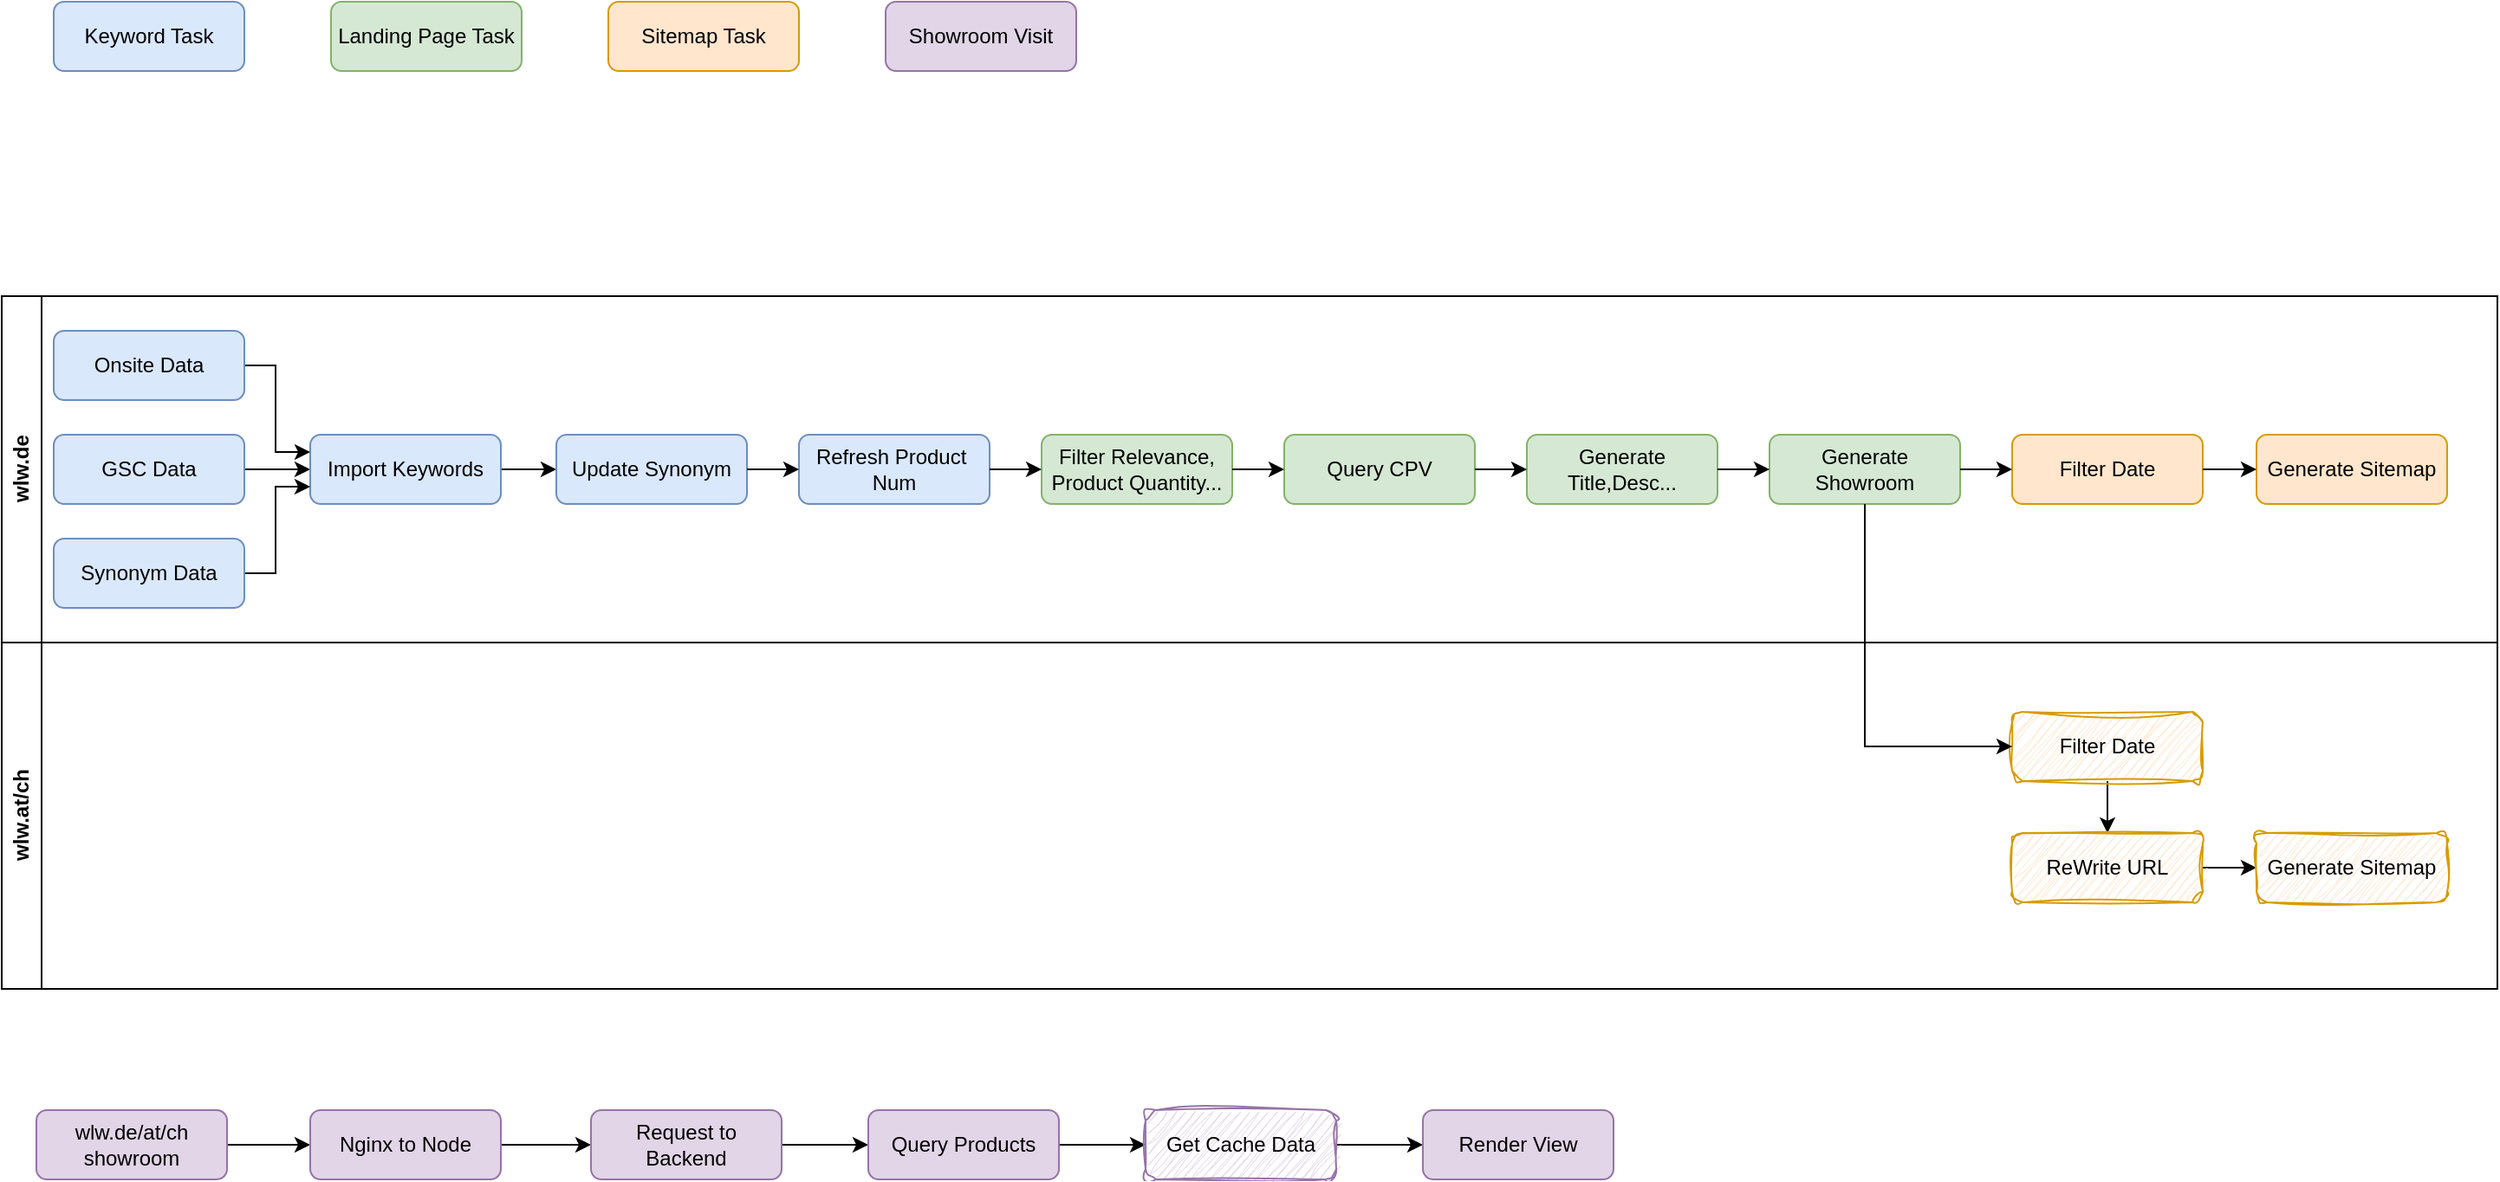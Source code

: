 <mxfile version="24.6.5" type="github">
  <diagram name="第 1 页" id="jG19IUmVy9Ibwl2JppEb">
    <mxGraphModel dx="2261" dy="1831" grid="1" gridSize="10" guides="1" tooltips="1" connect="1" arrows="1" fold="1" page="1" pageScale="1" pageWidth="827" pageHeight="1169" math="0" shadow="0">
      <root>
        <mxCell id="0" />
        <mxCell id="1" parent="0" />
        <mxCell id="WMnc36DvNBl2Il8oLrHu-1" style="edgeStyle=orthogonalEdgeStyle;rounded=0;orthogonalLoop=1;jettySize=auto;html=1;exitX=1;exitY=0.5;exitDx=0;exitDy=0;entryX=0;entryY=0.5;entryDx=0;entryDy=0;" parent="1" source="WMnc36DvNBl2Il8oLrHu-2" target="WMnc36DvNBl2Il8oLrHu-4" edge="1">
          <mxGeometry relative="1" as="geometry" />
        </mxCell>
        <mxCell id="WMnc36DvNBl2Il8oLrHu-2" value="GSC Data" style="rounded=1;whiteSpace=wrap;html=1;fillColor=#dae8fc;strokeColor=#6c8ebf;" parent="1" vertex="1">
          <mxGeometry x="-30" y="130" width="110" height="40" as="geometry" />
        </mxCell>
        <mxCell id="WMnc36DvNBl2Il8oLrHu-3" style="edgeStyle=orthogonalEdgeStyle;rounded=0;orthogonalLoop=1;jettySize=auto;html=1;exitX=1;exitY=0.5;exitDx=0;exitDy=0;entryX=0;entryY=0.5;entryDx=0;entryDy=0;" parent="1" source="WMnc36DvNBl2Il8oLrHu-4" target="WMnc36DvNBl2Il8oLrHu-6" edge="1">
          <mxGeometry relative="1" as="geometry" />
        </mxCell>
        <mxCell id="WMnc36DvNBl2Il8oLrHu-4" value="Import Keywords" style="rounded=1;whiteSpace=wrap;html=1;fillColor=#dae8fc;strokeColor=#6c8ebf;" parent="1" vertex="1">
          <mxGeometry x="118" y="130" width="110" height="40" as="geometry" />
        </mxCell>
        <mxCell id="WMnc36DvNBl2Il8oLrHu-30" value="Keyword Task" style="rounded=1;whiteSpace=wrap;html=1;fillColor=#dae8fc;strokeColor=#6c8ebf;" parent="1" vertex="1">
          <mxGeometry x="-30" y="-120" width="110" height="40" as="geometry" />
        </mxCell>
        <mxCell id="WMnc36DvNBl2Il8oLrHu-31" value="Landing Page Task" style="rounded=1;whiteSpace=wrap;html=1;fillColor=#d5e8d4;strokeColor=#82b366;" parent="1" vertex="1">
          <mxGeometry x="130" y="-120" width="110" height="40" as="geometry" />
        </mxCell>
        <mxCell id="WMnc36DvNBl2Il8oLrHu-32" value="Sitemap Task" style="rounded=1;whiteSpace=wrap;html=1;fillColor=#ffe6cc;strokeColor=#d79b00;" parent="1" vertex="1">
          <mxGeometry x="290" y="-120" width="110" height="40" as="geometry" />
        </mxCell>
        <mxCell id="WMnc36DvNBl2Il8oLrHu-44" style="edgeStyle=orthogonalEdgeStyle;rounded=0;orthogonalLoop=1;jettySize=auto;html=1;exitX=1;exitY=0.5;exitDx=0;exitDy=0;entryX=0;entryY=0.25;entryDx=0;entryDy=0;" parent="1" source="WMnc36DvNBl2Il8oLrHu-42" target="WMnc36DvNBl2Il8oLrHu-4" edge="1">
          <mxGeometry relative="1" as="geometry">
            <Array as="points">
              <mxPoint x="98" y="90" />
              <mxPoint x="98" y="140" />
            </Array>
          </mxGeometry>
        </mxCell>
        <mxCell id="WMnc36DvNBl2Il8oLrHu-42" value="Onsite Data" style="rounded=1;whiteSpace=wrap;html=1;fillColor=#dae8fc;strokeColor=#6c8ebf;" parent="1" vertex="1">
          <mxGeometry x="-30" y="70" width="110" height="40" as="geometry" />
        </mxCell>
        <mxCell id="WMnc36DvNBl2Il8oLrHu-45" style="edgeStyle=orthogonalEdgeStyle;rounded=0;orthogonalLoop=1;jettySize=auto;html=1;exitX=1;exitY=0.5;exitDx=0;exitDy=0;entryX=0;entryY=0.75;entryDx=0;entryDy=0;" parent="1" source="WMnc36DvNBl2Il8oLrHu-43" target="WMnc36DvNBl2Il8oLrHu-4" edge="1">
          <mxGeometry relative="1" as="geometry">
            <Array as="points">
              <mxPoint x="98" y="210" />
              <mxPoint x="98" y="160" />
            </Array>
          </mxGeometry>
        </mxCell>
        <mxCell id="WMnc36DvNBl2Il8oLrHu-43" value="Synonym Data" style="rounded=1;whiteSpace=wrap;html=1;fillColor=#dae8fc;strokeColor=#6c8ebf;" parent="1" vertex="1">
          <mxGeometry x="-30" y="190" width="110" height="40" as="geometry" />
        </mxCell>
        <mxCell id="WMnc36DvNBl2Il8oLrHu-53" value="wlw.de" style="swimlane;horizontal=0;whiteSpace=wrap;html=1;" parent="1" vertex="1">
          <mxGeometry x="-60" y="50" width="1440" height="200" as="geometry" />
        </mxCell>
        <mxCell id="WMnc36DvNBl2Il8oLrHu-54" value="wlw.at/ch" style="swimlane;horizontal=0;whiteSpace=wrap;html=1;" parent="WMnc36DvNBl2Il8oLrHu-53" vertex="1">
          <mxGeometry y="200" width="1440" height="200" as="geometry" />
        </mxCell>
        <mxCell id="WMnc36DvNBl2Il8oLrHu-59" style="edgeStyle=orthogonalEdgeStyle;rounded=0;orthogonalLoop=1;jettySize=auto;html=1;exitX=0.5;exitY=1;exitDx=0;exitDy=0;entryX=0.5;entryY=0;entryDx=0;entryDy=0;" parent="WMnc36DvNBl2Il8oLrHu-54" source="WMnc36DvNBl2Il8oLrHu-55" target="WMnc36DvNBl2Il8oLrHu-56" edge="1">
          <mxGeometry relative="1" as="geometry" />
        </mxCell>
        <mxCell id="WMnc36DvNBl2Il8oLrHu-55" value="Filter Date" style="rounded=1;whiteSpace=wrap;html=1;fillColor=#ffe6cc;strokeColor=#d79b00;sketch=1;curveFitting=1;jiggle=2;" parent="WMnc36DvNBl2Il8oLrHu-54" vertex="1">
          <mxGeometry x="1160" y="40" width="110" height="40" as="geometry" />
        </mxCell>
        <mxCell id="WMnc36DvNBl2Il8oLrHu-60" style="edgeStyle=orthogonalEdgeStyle;rounded=0;orthogonalLoop=1;jettySize=auto;html=1;exitX=1;exitY=0.5;exitDx=0;exitDy=0;entryX=0;entryY=0.5;entryDx=0;entryDy=0;" parent="WMnc36DvNBl2Il8oLrHu-54" source="WMnc36DvNBl2Il8oLrHu-56" target="WMnc36DvNBl2Il8oLrHu-57" edge="1">
          <mxGeometry relative="1" as="geometry" />
        </mxCell>
        <mxCell id="WMnc36DvNBl2Il8oLrHu-56" value="ReWrite URL" style="rounded=1;whiteSpace=wrap;html=1;fillColor=#ffe6cc;strokeColor=#d79b00;sketch=1;curveFitting=1;jiggle=2;" parent="WMnc36DvNBl2Il8oLrHu-54" vertex="1">
          <mxGeometry x="1160" y="110" width="110" height="40" as="geometry" />
        </mxCell>
        <mxCell id="WMnc36DvNBl2Il8oLrHu-57" value="Generate Sitemap" style="rounded=1;whiteSpace=wrap;html=1;fillColor=#ffe6cc;strokeColor=#d79b00;sketch=1;curveFitting=1;jiggle=2;" parent="WMnc36DvNBl2Il8oLrHu-54" vertex="1">
          <mxGeometry x="1301" y="110" width="110" height="40" as="geometry" />
        </mxCell>
        <mxCell id="WMnc36DvNBl2Il8oLrHu-6" value="Update Synonym" style="rounded=1;whiteSpace=wrap;html=1;fillColor=#dae8fc;strokeColor=#6c8ebf;" parent="WMnc36DvNBl2Il8oLrHu-53" vertex="1">
          <mxGeometry x="320" y="80" width="110" height="40" as="geometry" />
        </mxCell>
        <mxCell id="WMnc36DvNBl2Il8oLrHu-41" value="Refresh Product&amp;nbsp; Num" style="rounded=1;whiteSpace=wrap;html=1;fillColor=#dae8fc;strokeColor=#6c8ebf;" parent="WMnc36DvNBl2Il8oLrHu-53" vertex="1">
          <mxGeometry x="460" y="80" width="110" height="40" as="geometry" />
        </mxCell>
        <mxCell id="WMnc36DvNBl2Il8oLrHu-5" style="edgeStyle=orthogonalEdgeStyle;rounded=0;orthogonalLoop=1;jettySize=auto;html=1;exitX=1;exitY=0.5;exitDx=0;exitDy=0;entryX=0;entryY=0.5;entryDx=0;entryDy=0;" parent="WMnc36DvNBl2Il8oLrHu-53" source="WMnc36DvNBl2Il8oLrHu-6" target="WMnc36DvNBl2Il8oLrHu-41" edge="1">
          <mxGeometry relative="1" as="geometry" />
        </mxCell>
        <mxCell id="WMnc36DvNBl2Il8oLrHu-8" value="Filter Relevance, Product Quantity..." style="rounded=1;whiteSpace=wrap;html=1;fillColor=#d5e8d4;strokeColor=#82b366;" parent="WMnc36DvNBl2Il8oLrHu-53" vertex="1">
          <mxGeometry x="600" y="80" width="110" height="40" as="geometry" />
        </mxCell>
        <mxCell id="WMnc36DvNBl2Il8oLrHu-50" style="edgeStyle=orthogonalEdgeStyle;rounded=0;orthogonalLoop=1;jettySize=auto;html=1;exitX=1;exitY=0.5;exitDx=0;exitDy=0;entryX=0;entryY=0.5;entryDx=0;entryDy=0;" parent="WMnc36DvNBl2Il8oLrHu-53" source="WMnc36DvNBl2Il8oLrHu-41" target="WMnc36DvNBl2Il8oLrHu-8" edge="1">
          <mxGeometry relative="1" as="geometry" />
        </mxCell>
        <mxCell id="WMnc36DvNBl2Il8oLrHu-14" value="Query CPV" style="rounded=1;whiteSpace=wrap;html=1;fillColor=#d5e8d4;strokeColor=#82b366;" parent="WMnc36DvNBl2Il8oLrHu-53" vertex="1">
          <mxGeometry x="740" y="80" width="110" height="40" as="geometry" />
        </mxCell>
        <mxCell id="WMnc36DvNBl2Il8oLrHu-47" style="edgeStyle=orthogonalEdgeStyle;rounded=0;orthogonalLoop=1;jettySize=auto;html=1;exitX=1;exitY=0.5;exitDx=0;exitDy=0;" parent="WMnc36DvNBl2Il8oLrHu-53" source="WMnc36DvNBl2Il8oLrHu-8" target="WMnc36DvNBl2Il8oLrHu-14" edge="1">
          <mxGeometry relative="1" as="geometry" />
        </mxCell>
        <mxCell id="WMnc36DvNBl2Il8oLrHu-18" value="Generate Title,Desc..." style="rounded=1;whiteSpace=wrap;html=1;fillColor=#d5e8d4;strokeColor=#82b366;" parent="WMnc36DvNBl2Il8oLrHu-53" vertex="1">
          <mxGeometry x="880" y="80" width="110" height="40" as="geometry" />
        </mxCell>
        <mxCell id="WMnc36DvNBl2Il8oLrHu-48" style="edgeStyle=orthogonalEdgeStyle;rounded=0;orthogonalLoop=1;jettySize=auto;html=1;exitX=1;exitY=0.5;exitDx=0;exitDy=0;entryX=0;entryY=0.5;entryDx=0;entryDy=0;" parent="WMnc36DvNBl2Il8oLrHu-53" source="WMnc36DvNBl2Il8oLrHu-14" target="WMnc36DvNBl2Il8oLrHu-18" edge="1">
          <mxGeometry relative="1" as="geometry" />
        </mxCell>
        <mxCell id="WMnc36DvNBl2Il8oLrHu-46" value="Generate Showroom" style="rounded=1;whiteSpace=wrap;html=1;fillColor=#d5e8d4;strokeColor=#82b366;" parent="WMnc36DvNBl2Il8oLrHu-53" vertex="1">
          <mxGeometry x="1020" y="80" width="110" height="40" as="geometry" />
        </mxCell>
        <mxCell id="WMnc36DvNBl2Il8oLrHu-49" style="edgeStyle=orthogonalEdgeStyle;rounded=0;orthogonalLoop=1;jettySize=auto;html=1;exitX=1;exitY=0.5;exitDx=0;exitDy=0;entryX=0;entryY=0.5;entryDx=0;entryDy=0;" parent="WMnc36DvNBl2Il8oLrHu-53" source="WMnc36DvNBl2Il8oLrHu-18" target="WMnc36DvNBl2Il8oLrHu-46" edge="1">
          <mxGeometry relative="1" as="geometry" />
        </mxCell>
        <mxCell id="WMnc36DvNBl2Il8oLrHu-58" style="edgeStyle=orthogonalEdgeStyle;rounded=0;orthogonalLoop=1;jettySize=auto;html=1;exitX=0.5;exitY=1;exitDx=0;exitDy=0;entryX=0;entryY=0.5;entryDx=0;entryDy=0;" parent="WMnc36DvNBl2Il8oLrHu-53" source="WMnc36DvNBl2Il8oLrHu-46" target="WMnc36DvNBl2Il8oLrHu-55" edge="1">
          <mxGeometry relative="1" as="geometry" />
        </mxCell>
        <mxCell id="WMnc36DvNBl2Il8oLrHu-35" value="Filter Date" style="rounded=1;whiteSpace=wrap;html=1;fillColor=#ffe6cc;strokeColor=#d79b00;" parent="WMnc36DvNBl2Il8oLrHu-53" vertex="1">
          <mxGeometry x="1160" y="80" width="110" height="40" as="geometry" />
        </mxCell>
        <mxCell id="WMnc36DvNBl2Il8oLrHu-52" style="edgeStyle=orthogonalEdgeStyle;rounded=0;orthogonalLoop=1;jettySize=auto;html=1;exitX=1;exitY=0.5;exitDx=0;exitDy=0;entryX=0;entryY=0.5;entryDx=0;entryDy=0;" parent="WMnc36DvNBl2Il8oLrHu-53" source="WMnc36DvNBl2Il8oLrHu-46" target="WMnc36DvNBl2Il8oLrHu-35" edge="1">
          <mxGeometry relative="1" as="geometry" />
        </mxCell>
        <mxCell id="WMnc36DvNBl2Il8oLrHu-19" value="Generate Sitemap" style="rounded=1;whiteSpace=wrap;html=1;fillColor=#ffe6cc;strokeColor=#d79b00;" parent="WMnc36DvNBl2Il8oLrHu-53" vertex="1">
          <mxGeometry x="1301" y="80" width="110" height="40" as="geometry" />
        </mxCell>
        <mxCell id="WMnc36DvNBl2Il8oLrHu-34" style="edgeStyle=orthogonalEdgeStyle;rounded=0;orthogonalLoop=1;jettySize=auto;html=1;exitX=1;exitY=0.5;exitDx=0;exitDy=0;entryX=0;entryY=0.5;entryDx=0;entryDy=0;" parent="WMnc36DvNBl2Il8oLrHu-53" source="WMnc36DvNBl2Il8oLrHu-35" target="WMnc36DvNBl2Il8oLrHu-19" edge="1">
          <mxGeometry relative="1" as="geometry" />
        </mxCell>
        <mxCell id="H31D4ZT0_xwHnJt9jW7h-8" style="edgeStyle=orthogonalEdgeStyle;rounded=0;orthogonalLoop=1;jettySize=auto;html=1;exitX=1;exitY=0.5;exitDx=0;exitDy=0;" edge="1" parent="1" source="H31D4ZT0_xwHnJt9jW7h-1" target="H31D4ZT0_xwHnJt9jW7h-2">
          <mxGeometry relative="1" as="geometry" />
        </mxCell>
        <mxCell id="H31D4ZT0_xwHnJt9jW7h-1" value="wlw.de/at/ch showroom" style="rounded=1;whiteSpace=wrap;html=1;fillColor=#e1d5e7;strokeColor=#9673a6;" vertex="1" parent="1">
          <mxGeometry x="-40" y="520" width="110" height="40" as="geometry" />
        </mxCell>
        <mxCell id="H31D4ZT0_xwHnJt9jW7h-9" style="edgeStyle=orthogonalEdgeStyle;rounded=0;orthogonalLoop=1;jettySize=auto;html=1;exitX=1;exitY=0.5;exitDx=0;exitDy=0;entryX=0;entryY=0.5;entryDx=0;entryDy=0;" edge="1" parent="1" source="H31D4ZT0_xwHnJt9jW7h-2" target="H31D4ZT0_xwHnJt9jW7h-4">
          <mxGeometry relative="1" as="geometry" />
        </mxCell>
        <mxCell id="H31D4ZT0_xwHnJt9jW7h-2" value="Nginx to Node" style="rounded=1;whiteSpace=wrap;html=1;fillColor=#e1d5e7;strokeColor=#9673a6;" vertex="1" parent="1">
          <mxGeometry x="118" y="520" width="110" height="40" as="geometry" />
        </mxCell>
        <mxCell id="H31D4ZT0_xwHnJt9jW7h-3" value="Showroom Visit" style="rounded=1;whiteSpace=wrap;html=1;fillColor=#e1d5e7;strokeColor=#9673a6;" vertex="1" parent="1">
          <mxGeometry x="450" y="-120" width="110" height="40" as="geometry" />
        </mxCell>
        <mxCell id="H31D4ZT0_xwHnJt9jW7h-10" style="edgeStyle=orthogonalEdgeStyle;rounded=0;orthogonalLoop=1;jettySize=auto;html=1;exitX=1;exitY=0.5;exitDx=0;exitDy=0;entryX=0;entryY=0.5;entryDx=0;entryDy=0;" edge="1" parent="1" source="H31D4ZT0_xwHnJt9jW7h-4" target="H31D4ZT0_xwHnJt9jW7h-5">
          <mxGeometry relative="1" as="geometry" />
        </mxCell>
        <mxCell id="H31D4ZT0_xwHnJt9jW7h-4" value="Request to Backend" style="rounded=1;whiteSpace=wrap;html=1;fillColor=#e1d5e7;strokeColor=#9673a6;" vertex="1" parent="1">
          <mxGeometry x="280" y="520" width="110" height="40" as="geometry" />
        </mxCell>
        <mxCell id="H31D4ZT0_xwHnJt9jW7h-11" style="edgeStyle=orthogonalEdgeStyle;rounded=0;orthogonalLoop=1;jettySize=auto;html=1;exitX=1;exitY=0.5;exitDx=0;exitDy=0;entryX=0;entryY=0.5;entryDx=0;entryDy=0;" edge="1" parent="1" source="H31D4ZT0_xwHnJt9jW7h-5" target="H31D4ZT0_xwHnJt9jW7h-6">
          <mxGeometry relative="1" as="geometry" />
        </mxCell>
        <mxCell id="H31D4ZT0_xwHnJt9jW7h-5" value="Query Products" style="rounded=1;whiteSpace=wrap;html=1;fillColor=#e1d5e7;strokeColor=#9673a6;" vertex="1" parent="1">
          <mxGeometry x="440" y="520" width="110" height="40" as="geometry" />
        </mxCell>
        <mxCell id="H31D4ZT0_xwHnJt9jW7h-12" style="edgeStyle=orthogonalEdgeStyle;rounded=0;orthogonalLoop=1;jettySize=auto;html=1;exitX=1;exitY=0.5;exitDx=0;exitDy=0;entryX=0;entryY=0.5;entryDx=0;entryDy=0;" edge="1" parent="1" source="H31D4ZT0_xwHnJt9jW7h-6" target="H31D4ZT0_xwHnJt9jW7h-7">
          <mxGeometry relative="1" as="geometry" />
        </mxCell>
        <mxCell id="H31D4ZT0_xwHnJt9jW7h-6" value="Get Cache Data" style="rounded=1;whiteSpace=wrap;html=1;fillColor=#e1d5e7;strokeColor=#9673a6;sketch=1;curveFitting=1;jiggle=2;" vertex="1" parent="1">
          <mxGeometry x="600" y="520" width="110" height="40" as="geometry" />
        </mxCell>
        <mxCell id="H31D4ZT0_xwHnJt9jW7h-7" value="Render View" style="rounded=1;whiteSpace=wrap;html=1;fillColor=#e1d5e7;strokeColor=#9673a6;" vertex="1" parent="1">
          <mxGeometry x="760" y="520" width="110" height="40" as="geometry" />
        </mxCell>
      </root>
    </mxGraphModel>
  </diagram>
</mxfile>
